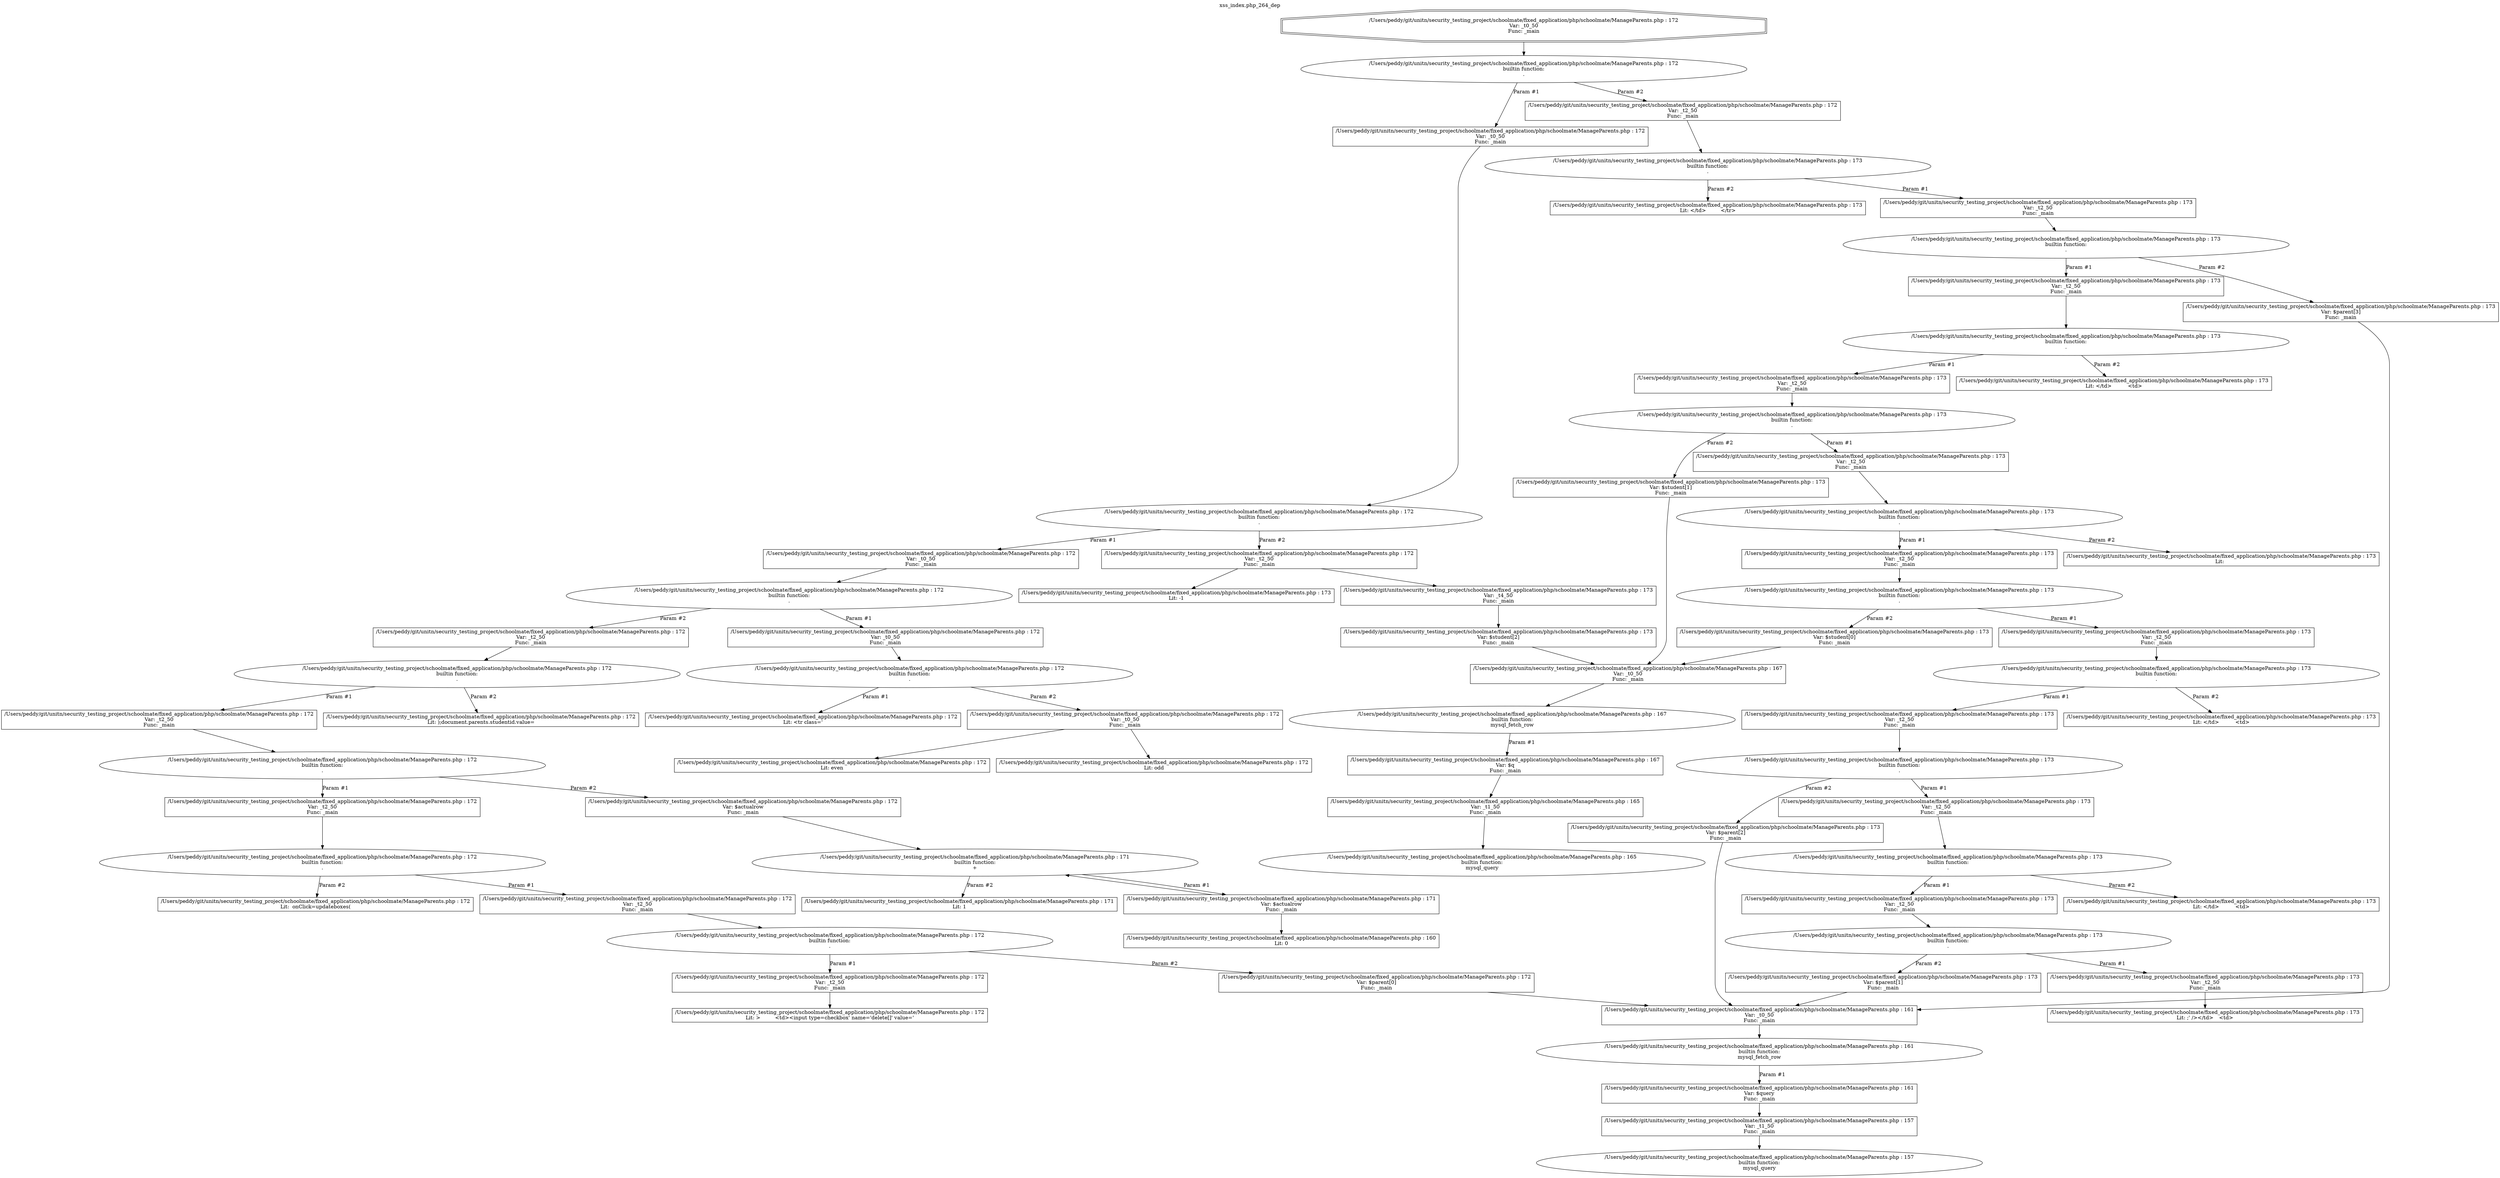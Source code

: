 digraph cfg {
  label="xss_index.php_264_dep";
  labelloc=t;
  n1 [shape=doubleoctagon, label="/Users/peddy/git/unitn/security_testing_project/schoolmate/fixed_application/php/schoolmate/ManageParents.php : 172\nVar: _t0_50\nFunc: _main\n"];
  n2 [shape=ellipse, label="/Users/peddy/git/unitn/security_testing_project/schoolmate/fixed_application/php/schoolmate/ManageParents.php : 172\nbuiltin function:\n.\n"];
  n3 [shape=box, label="/Users/peddy/git/unitn/security_testing_project/schoolmate/fixed_application/php/schoolmate/ManageParents.php : 172\nVar: _t0_50\nFunc: _main\n"];
  n4 [shape=ellipse, label="/Users/peddy/git/unitn/security_testing_project/schoolmate/fixed_application/php/schoolmate/ManageParents.php : 172\nbuiltin function:\n.\n"];
  n5 [shape=box, label="/Users/peddy/git/unitn/security_testing_project/schoolmate/fixed_application/php/schoolmate/ManageParents.php : 172\nVar: _t0_50\nFunc: _main\n"];
  n6 [shape=ellipse, label="/Users/peddy/git/unitn/security_testing_project/schoolmate/fixed_application/php/schoolmate/ManageParents.php : 172\nbuiltin function:\n.\n"];
  n7 [shape=box, label="/Users/peddy/git/unitn/security_testing_project/schoolmate/fixed_application/php/schoolmate/ManageParents.php : 172\nVar: _t0_50\nFunc: _main\n"];
  n8 [shape=ellipse, label="/Users/peddy/git/unitn/security_testing_project/schoolmate/fixed_application/php/schoolmate/ManageParents.php : 172\nbuiltin function:\n.\n"];
  n9 [shape=box, label="/Users/peddy/git/unitn/security_testing_project/schoolmate/fixed_application/php/schoolmate/ManageParents.php : 172\nLit: <tr class='\n"];
  n10 [shape=box, label="/Users/peddy/git/unitn/security_testing_project/schoolmate/fixed_application/php/schoolmate/ManageParents.php : 172\nVar: _t0_50\nFunc: _main\n"];
  n11 [shape=box, label="/Users/peddy/git/unitn/security_testing_project/schoolmate/fixed_application/php/schoolmate/ManageParents.php : 172\nLit: odd\n"];
  n12 [shape=box, label="/Users/peddy/git/unitn/security_testing_project/schoolmate/fixed_application/php/schoolmate/ManageParents.php : 172\nLit: even\n"];
  n13 [shape=box, label="/Users/peddy/git/unitn/security_testing_project/schoolmate/fixed_application/php/schoolmate/ManageParents.php : 172\nVar: _t2_50\nFunc: _main\n"];
  n14 [shape=ellipse, label="/Users/peddy/git/unitn/security_testing_project/schoolmate/fixed_application/php/schoolmate/ManageParents.php : 172\nbuiltin function:\n.\n"];
  n15 [shape=box, label="/Users/peddy/git/unitn/security_testing_project/schoolmate/fixed_application/php/schoolmate/ManageParents.php : 172\nVar: _t2_50\nFunc: _main\n"];
  n16 [shape=ellipse, label="/Users/peddy/git/unitn/security_testing_project/schoolmate/fixed_application/php/schoolmate/ManageParents.php : 172\nbuiltin function:\n.\n"];
  n17 [shape=box, label="/Users/peddy/git/unitn/security_testing_project/schoolmate/fixed_application/php/schoolmate/ManageParents.php : 172\nVar: _t2_50\nFunc: _main\n"];
  n18 [shape=ellipse, label="/Users/peddy/git/unitn/security_testing_project/schoolmate/fixed_application/php/schoolmate/ManageParents.php : 172\nbuiltin function:\n.\n"];
  n19 [shape=box, label="/Users/peddy/git/unitn/security_testing_project/schoolmate/fixed_application/php/schoolmate/ManageParents.php : 172\nVar: _t2_50\nFunc: _main\n"];
  n20 [shape=ellipse, label="/Users/peddy/git/unitn/security_testing_project/schoolmate/fixed_application/php/schoolmate/ManageParents.php : 172\nbuiltin function:\n.\n"];
  n21 [shape=box, label="/Users/peddy/git/unitn/security_testing_project/schoolmate/fixed_application/php/schoolmate/ManageParents.php : 172\nVar: _t2_50\nFunc: _main\n"];
  n22 [shape=box, label="/Users/peddy/git/unitn/security_testing_project/schoolmate/fixed_application/php/schoolmate/ManageParents.php : 172\nLit: >	  <td><input type=checkbox' name='delete[]' value='\n"];
  n23 [shape=box, label="/Users/peddy/git/unitn/security_testing_project/schoolmate/fixed_application/php/schoolmate/ManageParents.php : 172\nVar: $parent[0]\nFunc: _main\n"];
  n24 [shape=box, label="/Users/peddy/git/unitn/security_testing_project/schoolmate/fixed_application/php/schoolmate/ManageParents.php : 161\nVar: _t0_50\nFunc: _main\n"];
  n25 [shape=ellipse, label="/Users/peddy/git/unitn/security_testing_project/schoolmate/fixed_application/php/schoolmate/ManageParents.php : 161\nbuiltin function:\nmysql_fetch_row\n"];
  n26 [shape=box, label="/Users/peddy/git/unitn/security_testing_project/schoolmate/fixed_application/php/schoolmate/ManageParents.php : 161\nVar: $query\nFunc: _main\n"];
  n27 [shape=box, label="/Users/peddy/git/unitn/security_testing_project/schoolmate/fixed_application/php/schoolmate/ManageParents.php : 157\nVar: _t1_50\nFunc: _main\n"];
  n28 [shape=ellipse, label="/Users/peddy/git/unitn/security_testing_project/schoolmate/fixed_application/php/schoolmate/ManageParents.php : 157\nbuiltin function:\nmysql_query\n"];
  n29 [shape=box, label="/Users/peddy/git/unitn/security_testing_project/schoolmate/fixed_application/php/schoolmate/ManageParents.php : 172\nLit:  onClick=updateboxes(\n"];
  n30 [shape=box, label="/Users/peddy/git/unitn/security_testing_project/schoolmate/fixed_application/php/schoolmate/ManageParents.php : 172\nVar: $actualrow\nFunc: _main\n"];
  n31 [shape=ellipse, label="/Users/peddy/git/unitn/security_testing_project/schoolmate/fixed_application/php/schoolmate/ManageParents.php : 171\nbuiltin function:\n+\n"];
  n32 [shape=box, label="/Users/peddy/git/unitn/security_testing_project/schoolmate/fixed_application/php/schoolmate/ManageParents.php : 171\nVar: $actualrow\nFunc: _main\n"];
  n33 [shape=box, label="/Users/peddy/git/unitn/security_testing_project/schoolmate/fixed_application/php/schoolmate/ManageParents.php : 160\nLit: 0\n"];
  n34 [shape=box, label="/Users/peddy/git/unitn/security_testing_project/schoolmate/fixed_application/php/schoolmate/ManageParents.php : 171\nLit: 1\n"];
  n35 [shape=box, label="/Users/peddy/git/unitn/security_testing_project/schoolmate/fixed_application/php/schoolmate/ManageParents.php : 172\nLit: );document.parents.studentid.value=\n"];
  n36 [shape=box, label="/Users/peddy/git/unitn/security_testing_project/schoolmate/fixed_application/php/schoolmate/ManageParents.php : 172\nVar: _t2_50\nFunc: _main\n"];
  n37 [shape=box, label="/Users/peddy/git/unitn/security_testing_project/schoolmate/fixed_application/php/schoolmate/ManageParents.php : 173\nLit: -1\n"];
  n38 [shape=box, label="/Users/peddy/git/unitn/security_testing_project/schoolmate/fixed_application/php/schoolmate/ManageParents.php : 173\nVar: _t4_50\nFunc: _main\n"];
  n39 [shape=box, label="/Users/peddy/git/unitn/security_testing_project/schoolmate/fixed_application/php/schoolmate/ManageParents.php : 173\nVar: $student[2]\nFunc: _main\n"];
  n40 [shape=box, label="/Users/peddy/git/unitn/security_testing_project/schoolmate/fixed_application/php/schoolmate/ManageParents.php : 167\nVar: _t0_50\nFunc: _main\n"];
  n41 [shape=ellipse, label="/Users/peddy/git/unitn/security_testing_project/schoolmate/fixed_application/php/schoolmate/ManageParents.php : 167\nbuiltin function:\nmysql_fetch_row\n"];
  n42 [shape=box, label="/Users/peddy/git/unitn/security_testing_project/schoolmate/fixed_application/php/schoolmate/ManageParents.php : 167\nVar: $q\nFunc: _main\n"];
  n43 [shape=box, label="/Users/peddy/git/unitn/security_testing_project/schoolmate/fixed_application/php/schoolmate/ManageParents.php : 165\nVar: _t1_50\nFunc: _main\n"];
  n44 [shape=ellipse, label="/Users/peddy/git/unitn/security_testing_project/schoolmate/fixed_application/php/schoolmate/ManageParents.php : 165\nbuiltin function:\nmysql_query\n"];
  n45 [shape=box, label="/Users/peddy/git/unitn/security_testing_project/schoolmate/fixed_application/php/schoolmate/ManageParents.php : 172\nVar: _t2_50\nFunc: _main\n"];
  n46 [shape=ellipse, label="/Users/peddy/git/unitn/security_testing_project/schoolmate/fixed_application/php/schoolmate/ManageParents.php : 173\nbuiltin function:\n.\n"];
  n47 [shape=box, label="/Users/peddy/git/unitn/security_testing_project/schoolmate/fixed_application/php/schoolmate/ManageParents.php : 173\nVar: _t2_50\nFunc: _main\n"];
  n48 [shape=ellipse, label="/Users/peddy/git/unitn/security_testing_project/schoolmate/fixed_application/php/schoolmate/ManageParents.php : 173\nbuiltin function:\n.\n"];
  n49 [shape=box, label="/Users/peddy/git/unitn/security_testing_project/schoolmate/fixed_application/php/schoolmate/ManageParents.php : 173\nVar: _t2_50\nFunc: _main\n"];
  n50 [shape=ellipse, label="/Users/peddy/git/unitn/security_testing_project/schoolmate/fixed_application/php/schoolmate/ManageParents.php : 173\nbuiltin function:\n.\n"];
  n51 [shape=box, label="/Users/peddy/git/unitn/security_testing_project/schoolmate/fixed_application/php/schoolmate/ManageParents.php : 173\nVar: _t2_50\nFunc: _main\n"];
  n52 [shape=ellipse, label="/Users/peddy/git/unitn/security_testing_project/schoolmate/fixed_application/php/schoolmate/ManageParents.php : 173\nbuiltin function:\n.\n"];
  n53 [shape=box, label="/Users/peddy/git/unitn/security_testing_project/schoolmate/fixed_application/php/schoolmate/ManageParents.php : 173\nVar: _t2_50\nFunc: _main\n"];
  n54 [shape=ellipse, label="/Users/peddy/git/unitn/security_testing_project/schoolmate/fixed_application/php/schoolmate/ManageParents.php : 173\nbuiltin function:\n.\n"];
  n55 [shape=box, label="/Users/peddy/git/unitn/security_testing_project/schoolmate/fixed_application/php/schoolmate/ManageParents.php : 173\nVar: _t2_50\nFunc: _main\n"];
  n56 [shape=ellipse, label="/Users/peddy/git/unitn/security_testing_project/schoolmate/fixed_application/php/schoolmate/ManageParents.php : 173\nbuiltin function:\n.\n"];
  n57 [shape=box, label="/Users/peddy/git/unitn/security_testing_project/schoolmate/fixed_application/php/schoolmate/ManageParents.php : 173\nVar: _t2_50\nFunc: _main\n"];
  n58 [shape=ellipse, label="/Users/peddy/git/unitn/security_testing_project/schoolmate/fixed_application/php/schoolmate/ManageParents.php : 173\nbuiltin function:\n.\n"];
  n59 [shape=box, label="/Users/peddy/git/unitn/security_testing_project/schoolmate/fixed_application/php/schoolmate/ManageParents.php : 173\nVar: _t2_50\nFunc: _main\n"];
  n60 [shape=ellipse, label="/Users/peddy/git/unitn/security_testing_project/schoolmate/fixed_application/php/schoolmate/ManageParents.php : 173\nbuiltin function:\n.\n"];
  n61 [shape=box, label="/Users/peddy/git/unitn/security_testing_project/schoolmate/fixed_application/php/schoolmate/ManageParents.php : 173\nVar: _t2_50\nFunc: _main\n"];
  n62 [shape=ellipse, label="/Users/peddy/git/unitn/security_testing_project/schoolmate/fixed_application/php/schoolmate/ManageParents.php : 173\nbuiltin function:\n.\n"];
  n63 [shape=box, label="/Users/peddy/git/unitn/security_testing_project/schoolmate/fixed_application/php/schoolmate/ManageParents.php : 173\nVar: _t2_50\nFunc: _main\n"];
  n64 [shape=ellipse, label="/Users/peddy/git/unitn/security_testing_project/schoolmate/fixed_application/php/schoolmate/ManageParents.php : 173\nbuiltin function:\n.\n"];
  n65 [shape=box, label="/Users/peddy/git/unitn/security_testing_project/schoolmate/fixed_application/php/schoolmate/ManageParents.php : 173\nVar: _t2_50\nFunc: _main\n"];
  n66 [shape=box, label="/Users/peddy/git/unitn/security_testing_project/schoolmate/fixed_application/php/schoolmate/ManageParents.php : 173\nLit: ;' /></td>	  <td>\n"];
  n67 [shape=box, label="/Users/peddy/git/unitn/security_testing_project/schoolmate/fixed_application/php/schoolmate/ManageParents.php : 173\nVar: $parent[1]\nFunc: _main\n"];
  n68 [shape=box, label="/Users/peddy/git/unitn/security_testing_project/schoolmate/fixed_application/php/schoolmate/ManageParents.php : 173\nLit: </td>	  <td>\n"];
  n69 [shape=box, label="/Users/peddy/git/unitn/security_testing_project/schoolmate/fixed_application/php/schoolmate/ManageParents.php : 173\nVar: $parent[2]\nFunc: _main\n"];
  n70 [shape=box, label="/Users/peddy/git/unitn/security_testing_project/schoolmate/fixed_application/php/schoolmate/ManageParents.php : 173\nLit: </td>	  <td>\n"];
  n71 [shape=box, label="/Users/peddy/git/unitn/security_testing_project/schoolmate/fixed_application/php/schoolmate/ManageParents.php : 173\nVar: $student[0]\nFunc: _main\n"];
  n72 [shape=box, label="/Users/peddy/git/unitn/security_testing_project/schoolmate/fixed_application/php/schoolmate/ManageParents.php : 173\nLit:  \n"];
  n73 [shape=box, label="/Users/peddy/git/unitn/security_testing_project/schoolmate/fixed_application/php/schoolmate/ManageParents.php : 173\nVar: $student[1]\nFunc: _main\n"];
  n74 [shape=box, label="/Users/peddy/git/unitn/security_testing_project/schoolmate/fixed_application/php/schoolmate/ManageParents.php : 173\nLit: </td>	  <td>\n"];
  n75 [shape=box, label="/Users/peddy/git/unitn/security_testing_project/schoolmate/fixed_application/php/schoolmate/ManageParents.php : 173\nVar: $parent[3]\nFunc: _main\n"];
  n76 [shape=box, label="/Users/peddy/git/unitn/security_testing_project/schoolmate/fixed_application/php/schoolmate/ManageParents.php : 173\nLit: </td>	 </tr>\n"];
  n1 -> n2;
  n3 -> n4;
  n5 -> n6;
  n7 -> n8;
  n8 -> n9[label="Param #1"];
  n8 -> n10[label="Param #2"];
  n10 -> n11;
  n10 -> n12;
  n6 -> n7[label="Param #1"];
  n6 -> n13[label="Param #2"];
  n13 -> n14;
  n15 -> n16;
  n17 -> n18;
  n19 -> n20;
  n21 -> n22;
  n20 -> n21[label="Param #1"];
  n20 -> n23[label="Param #2"];
  n24 -> n25;
  n27 -> n28;
  n26 -> n27;
  n25 -> n26[label="Param #1"];
  n23 -> n24;
  n18 -> n19[label="Param #1"];
  n18 -> n29[label="Param #2"];
  n16 -> n17[label="Param #1"];
  n16 -> n30[label="Param #2"];
  n30 -> n31;
  n32 -> n31;
  n32 -> n33;
  n31 -> n32[label="Param #1"];
  n31 -> n34[label="Param #2"];
  n14 -> n15[label="Param #1"];
  n14 -> n35[label="Param #2"];
  n4 -> n5[label="Param #1"];
  n4 -> n36[label="Param #2"];
  n36 -> n37;
  n36 -> n38;
  n40 -> n41;
  n43 -> n44;
  n42 -> n43;
  n41 -> n42[label="Param #1"];
  n39 -> n40;
  n38 -> n39;
  n2 -> n3[label="Param #1"];
  n2 -> n45[label="Param #2"];
  n45 -> n46;
  n47 -> n48;
  n49 -> n50;
  n51 -> n52;
  n53 -> n54;
  n55 -> n56;
  n57 -> n58;
  n59 -> n60;
  n61 -> n62;
  n63 -> n64;
  n65 -> n66;
  n64 -> n65[label="Param #1"];
  n64 -> n67[label="Param #2"];
  n67 -> n24;
  n62 -> n63[label="Param #1"];
  n62 -> n68[label="Param #2"];
  n60 -> n61[label="Param #1"];
  n60 -> n69[label="Param #2"];
  n69 -> n24;
  n58 -> n59[label="Param #1"];
  n58 -> n70[label="Param #2"];
  n56 -> n57[label="Param #1"];
  n56 -> n71[label="Param #2"];
  n71 -> n40;
  n54 -> n55[label="Param #1"];
  n54 -> n72[label="Param #2"];
  n52 -> n53[label="Param #1"];
  n52 -> n73[label="Param #2"];
  n73 -> n40;
  n50 -> n51[label="Param #1"];
  n50 -> n74[label="Param #2"];
  n48 -> n49[label="Param #1"];
  n48 -> n75[label="Param #2"];
  n75 -> n24;
  n46 -> n47[label="Param #1"];
  n46 -> n76[label="Param #2"];
}
